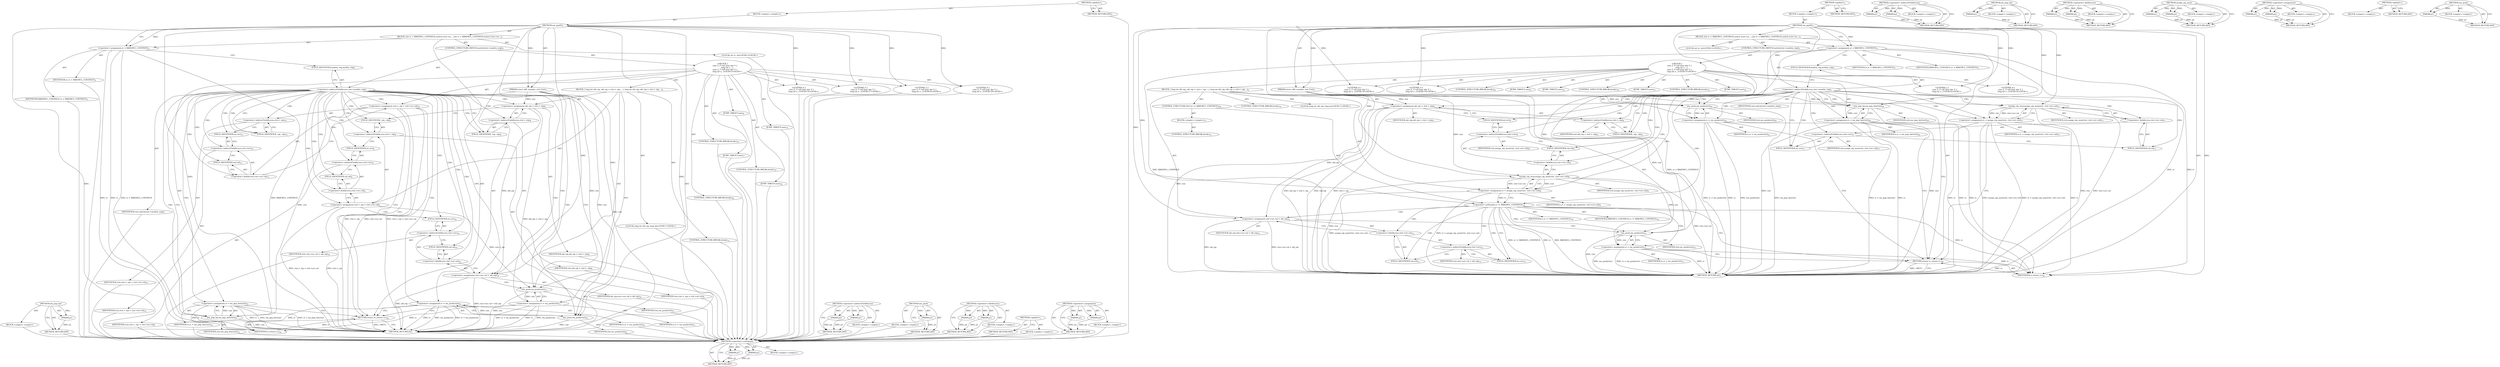 digraph "em_push" {
vulnerable_118 [label=<(METHOD,em_jmp_far)>];
vulnerable_119 [label=<(PARAM,p1)>];
vulnerable_120 [label=<(BLOCK,&lt;empty&gt;,&lt;empty&gt;)>];
vulnerable_121 [label=<(METHOD_RETURN,ANY)>];
vulnerable_6 [label=<(METHOD,&lt;global&gt;)<SUB>1</SUB>>];
vulnerable_7 [label=<(BLOCK,&lt;empty&gt;,&lt;empty&gt;)<SUB>1</SUB>>];
vulnerable_8 [label=<(METHOD,em_grp45)<SUB>1</SUB>>];
vulnerable_9 [label=<(PARAM,struct x86_emulate_ctxt *ctxt)<SUB>1</SUB>>];
vulnerable_10 [label=<(BLOCK,{
	int rc = X86EMUL_CONTINUE;

	switch (ctxt-&gt;m...,{
	int rc = X86EMUL_CONTINUE;

	switch (ctxt-&gt;m...)<SUB>2</SUB>>];
vulnerable_11 [label="<(LOCAL,int rc: int)<SUB>3</SUB>>"];
vulnerable_12 [label=<(&lt;operator&gt;.assignment,rc = X86EMUL_CONTINUE)<SUB>3</SUB>>];
vulnerable_13 [label=<(IDENTIFIER,rc,rc = X86EMUL_CONTINUE)<SUB>3</SUB>>];
vulnerable_14 [label=<(IDENTIFIER,X86EMUL_CONTINUE,rc = X86EMUL_CONTINUE)<SUB>3</SUB>>];
vulnerable_15 [label=<(CONTROL_STRUCTURE,SWITCH,switch(ctxt-&gt;modrm_reg))<SUB>5</SUB>>];
vulnerable_16 [label=<(&lt;operator&gt;.indirectFieldAccess,ctxt-&gt;modrm_reg)<SUB>5</SUB>>];
vulnerable_17 [label=<(IDENTIFIER,ctxt,switch(ctxt-&gt;modrm_reg))<SUB>5</SUB>>];
vulnerable_18 [label=<(FIELD_IDENTIFIER,modrm_reg,modrm_reg)<SUB>5</SUB>>];
vulnerable_19 [label="<(BLOCK,{
 	case 2: /* call near abs */ {
 		long int o...,{
 	case 2: /* call near abs */ {
 		long int o...)<SUB>5</SUB>>"];
vulnerable_20 [label=<(JUMP_TARGET,case)<SUB>6</SUB>>];
vulnerable_21 [label="<(LITERAL,2,{
 	case 2: /* call near abs */ {
 		long int o...)<SUB>6</SUB>>"];
vulnerable_22 [label=<(BLOCK,{
 		long int old_eip;
 		old_eip = ctxt-&gt;_eip;...,{
 		long int old_eip;
 		old_eip = ctxt-&gt;_eip;...)<SUB>6</SUB>>];
vulnerable_23 [label="<(LOCAL,long int old_eip: long int)<SUB>7</SUB>>"];
vulnerable_24 [label=<(&lt;operator&gt;.assignment,old_eip = ctxt-&gt;_eip)<SUB>8</SUB>>];
vulnerable_25 [label=<(IDENTIFIER,old_eip,old_eip = ctxt-&gt;_eip)<SUB>8</SUB>>];
vulnerable_26 [label=<(&lt;operator&gt;.indirectFieldAccess,ctxt-&gt;_eip)<SUB>8</SUB>>];
vulnerable_27 [label=<(IDENTIFIER,ctxt,old_eip = ctxt-&gt;_eip)<SUB>8</SUB>>];
vulnerable_28 [label=<(FIELD_IDENTIFIER,_eip,_eip)<SUB>8</SUB>>];
vulnerable_29 [label=<(&lt;operator&gt;.assignment,ctxt-&gt;_eip = ctxt-&gt;src.val)<SUB>9</SUB>>];
vulnerable_30 [label=<(&lt;operator&gt;.indirectFieldAccess,ctxt-&gt;_eip)<SUB>9</SUB>>];
vulnerable_31 [label=<(IDENTIFIER,ctxt,ctxt-&gt;_eip = ctxt-&gt;src.val)<SUB>9</SUB>>];
vulnerable_32 [label=<(FIELD_IDENTIFIER,_eip,_eip)<SUB>9</SUB>>];
vulnerable_33 [label=<(&lt;operator&gt;.fieldAccess,ctxt-&gt;src.val)<SUB>9</SUB>>];
vulnerable_34 [label=<(&lt;operator&gt;.indirectFieldAccess,ctxt-&gt;src)<SUB>9</SUB>>];
vulnerable_35 [label=<(IDENTIFIER,ctxt,ctxt-&gt;_eip = ctxt-&gt;src.val)<SUB>9</SUB>>];
vulnerable_36 [label=<(FIELD_IDENTIFIER,src,src)<SUB>9</SUB>>];
vulnerable_37 [label=<(FIELD_IDENTIFIER,val,val)<SUB>9</SUB>>];
vulnerable_38 [label=<(&lt;operator&gt;.assignment,ctxt-&gt;src.val = old_eip)<SUB>10</SUB>>];
vulnerable_39 [label=<(&lt;operator&gt;.fieldAccess,ctxt-&gt;src.val)<SUB>10</SUB>>];
vulnerable_40 [label=<(&lt;operator&gt;.indirectFieldAccess,ctxt-&gt;src)<SUB>10</SUB>>];
vulnerable_41 [label=<(IDENTIFIER,ctxt,ctxt-&gt;src.val = old_eip)<SUB>10</SUB>>];
vulnerable_42 [label=<(FIELD_IDENTIFIER,src,src)<SUB>10</SUB>>];
vulnerable_43 [label=<(FIELD_IDENTIFIER,val,val)<SUB>10</SUB>>];
vulnerable_44 [label=<(IDENTIFIER,old_eip,ctxt-&gt;src.val = old_eip)<SUB>10</SUB>>];
vulnerable_45 [label=<(&lt;operator&gt;.assignment,rc = em_push(ctxt))<SUB>11</SUB>>];
vulnerable_46 [label=<(IDENTIFIER,rc,rc = em_push(ctxt))<SUB>11</SUB>>];
vulnerable_47 [label=<(em_push,em_push(ctxt))<SUB>11</SUB>>];
vulnerable_48 [label=<(IDENTIFIER,ctxt,em_push(ctxt))<SUB>11</SUB>>];
vulnerable_49 [label=<(CONTROL_STRUCTURE,BREAK,break;)<SUB>12</SUB>>];
vulnerable_50 [label=<(JUMP_TARGET,case)<SUB>14</SUB>>];
vulnerable_51 [label="<(LITERAL,4,{
 	case 2: /* call near abs */ {
 		long int o...)<SUB>14</SUB>>"];
vulnerable_52 [label=<(&lt;operator&gt;.assignment,ctxt-&gt;_eip = ctxt-&gt;src.val)<SUB>15</SUB>>];
vulnerable_53 [label=<(&lt;operator&gt;.indirectFieldAccess,ctxt-&gt;_eip)<SUB>15</SUB>>];
vulnerable_54 [label=<(IDENTIFIER,ctxt,ctxt-&gt;_eip = ctxt-&gt;src.val)<SUB>15</SUB>>];
vulnerable_55 [label=<(FIELD_IDENTIFIER,_eip,_eip)<SUB>15</SUB>>];
vulnerable_56 [label=<(&lt;operator&gt;.fieldAccess,ctxt-&gt;src.val)<SUB>15</SUB>>];
vulnerable_57 [label=<(&lt;operator&gt;.indirectFieldAccess,ctxt-&gt;src)<SUB>15</SUB>>];
vulnerable_58 [label=<(IDENTIFIER,ctxt,ctxt-&gt;_eip = ctxt-&gt;src.val)<SUB>15</SUB>>];
vulnerable_59 [label=<(FIELD_IDENTIFIER,src,src)<SUB>15</SUB>>];
vulnerable_60 [label=<(FIELD_IDENTIFIER,val,val)<SUB>15</SUB>>];
vulnerable_61 [label=<(CONTROL_STRUCTURE,BREAK,break;)<SUB>16</SUB>>];
vulnerable_62 [label=<(JUMP_TARGET,case)<SUB>17</SUB>>];
vulnerable_63 [label="<(LITERAL,5,{
 	case 2: /* call near abs */ {
 		long int o...)<SUB>17</SUB>>"];
vulnerable_64 [label=<(&lt;operator&gt;.assignment,rc = em_jmp_far(ctxt))<SUB>18</SUB>>];
vulnerable_65 [label=<(IDENTIFIER,rc,rc = em_jmp_far(ctxt))<SUB>18</SUB>>];
vulnerable_66 [label=<(em_jmp_far,em_jmp_far(ctxt))<SUB>18</SUB>>];
vulnerable_67 [label=<(IDENTIFIER,ctxt,em_jmp_far(ctxt))<SUB>18</SUB>>];
vulnerable_68 [label=<(CONTROL_STRUCTURE,BREAK,break;)<SUB>19</SUB>>];
vulnerable_69 [label=<(JUMP_TARGET,case)<SUB>20</SUB>>];
vulnerable_70 [label="<(LITERAL,6,{
 	case 2: /* call near abs */ {
 		long int o...)<SUB>20</SUB>>"];
vulnerable_71 [label=<(&lt;operator&gt;.assignment,rc = em_push(ctxt))<SUB>21</SUB>>];
vulnerable_72 [label=<(IDENTIFIER,rc,rc = em_push(ctxt))<SUB>21</SUB>>];
vulnerable_73 [label=<(em_push,em_push(ctxt))<SUB>21</SUB>>];
vulnerable_74 [label=<(IDENTIFIER,ctxt,em_push(ctxt))<SUB>21</SUB>>];
vulnerable_75 [label=<(CONTROL_STRUCTURE,BREAK,break;)<SUB>22</SUB>>];
vulnerable_76 [label=<(RETURN,return rc;,return rc;)<SUB>24</SUB>>];
vulnerable_77 [label=<(IDENTIFIER,rc,return rc;)<SUB>24</SUB>>];
vulnerable_78 [label=<(METHOD_RETURN,int)<SUB>1</SUB>>];
vulnerable_80 [label=<(METHOD_RETURN,ANY)<SUB>1</SUB>>];
vulnerable_104 [label=<(METHOD,&lt;operator&gt;.indirectFieldAccess)>];
vulnerable_105 [label=<(PARAM,p1)>];
vulnerable_106 [label=<(PARAM,p2)>];
vulnerable_107 [label=<(BLOCK,&lt;empty&gt;,&lt;empty&gt;)>];
vulnerable_108 [label=<(METHOD_RETURN,ANY)>];
vulnerable_114 [label=<(METHOD,em_push)>];
vulnerable_115 [label=<(PARAM,p1)>];
vulnerable_116 [label=<(BLOCK,&lt;empty&gt;,&lt;empty&gt;)>];
vulnerable_117 [label=<(METHOD_RETURN,ANY)>];
vulnerable_109 [label=<(METHOD,&lt;operator&gt;.fieldAccess)>];
vulnerable_110 [label=<(PARAM,p1)>];
vulnerable_111 [label=<(PARAM,p2)>];
vulnerable_112 [label=<(BLOCK,&lt;empty&gt;,&lt;empty&gt;)>];
vulnerable_113 [label=<(METHOD_RETURN,ANY)>];
vulnerable_99 [label=<(METHOD,&lt;operator&gt;.assignment)>];
vulnerable_100 [label=<(PARAM,p1)>];
vulnerable_101 [label=<(PARAM,p2)>];
vulnerable_102 [label=<(BLOCK,&lt;empty&gt;,&lt;empty&gt;)>];
vulnerable_103 [label=<(METHOD_RETURN,ANY)>];
vulnerable_93 [label=<(METHOD,&lt;global&gt;)<SUB>1</SUB>>];
vulnerable_94 [label=<(BLOCK,&lt;empty&gt;,&lt;empty&gt;)>];
vulnerable_95 [label=<(METHOD_RETURN,ANY)>];
fixed_125 [label=<(METHOD,&lt;operator&gt;.notEquals)>];
fixed_126 [label=<(PARAM,p1)>];
fixed_127 [label=<(PARAM,p2)>];
fixed_128 [label=<(BLOCK,&lt;empty&gt;,&lt;empty&gt;)>];
fixed_129 [label=<(METHOD_RETURN,ANY)>];
fixed_6 [label=<(METHOD,&lt;global&gt;)<SUB>1</SUB>>];
fixed_7 [label=<(BLOCK,&lt;empty&gt;,&lt;empty&gt;)<SUB>1</SUB>>];
fixed_8 [label=<(METHOD,em_grp45)<SUB>1</SUB>>];
fixed_9 [label=<(PARAM,struct x86_emulate_ctxt *ctxt)<SUB>1</SUB>>];
fixed_10 [label=<(BLOCK,{
	int rc = X86EMUL_CONTINUE;

	switch (ctxt-&gt;m...,{
	int rc = X86EMUL_CONTINUE;

	switch (ctxt-&gt;m...)<SUB>2</SUB>>];
fixed_11 [label="<(LOCAL,int rc: int)<SUB>3</SUB>>"];
fixed_12 [label=<(&lt;operator&gt;.assignment,rc = X86EMUL_CONTINUE)<SUB>3</SUB>>];
fixed_13 [label=<(IDENTIFIER,rc,rc = X86EMUL_CONTINUE)<SUB>3</SUB>>];
fixed_14 [label=<(IDENTIFIER,X86EMUL_CONTINUE,rc = X86EMUL_CONTINUE)<SUB>3</SUB>>];
fixed_15 [label=<(CONTROL_STRUCTURE,SWITCH,switch(ctxt-&gt;modrm_reg))<SUB>5</SUB>>];
fixed_16 [label=<(&lt;operator&gt;.indirectFieldAccess,ctxt-&gt;modrm_reg)<SUB>5</SUB>>];
fixed_17 [label=<(IDENTIFIER,ctxt,switch(ctxt-&gt;modrm_reg))<SUB>5</SUB>>];
fixed_18 [label=<(FIELD_IDENTIFIER,modrm_reg,modrm_reg)<SUB>5</SUB>>];
fixed_19 [label="<(BLOCK,{
 	case 2: /* call near abs */ {
 		long int o...,{
 	case 2: /* call near abs */ {
 		long int o...)<SUB>5</SUB>>"];
fixed_20 [label=<(JUMP_TARGET,case)<SUB>6</SUB>>];
fixed_21 [label="<(LITERAL,2,{
 	case 2: /* call near abs */ {
 		long int o...)<SUB>6</SUB>>"];
fixed_22 [label=<(BLOCK,{
 		long int old_eip;
 		old_eip = ctxt-&gt;_eip;...,{
 		long int old_eip;
 		old_eip = ctxt-&gt;_eip;...)<SUB>6</SUB>>];
fixed_23 [label="<(LOCAL,long int old_eip: long int)<SUB>7</SUB>>"];
fixed_24 [label=<(&lt;operator&gt;.assignment,old_eip = ctxt-&gt;_eip)<SUB>8</SUB>>];
fixed_25 [label=<(IDENTIFIER,old_eip,old_eip = ctxt-&gt;_eip)<SUB>8</SUB>>];
fixed_26 [label=<(&lt;operator&gt;.indirectFieldAccess,ctxt-&gt;_eip)<SUB>8</SUB>>];
fixed_27 [label=<(IDENTIFIER,ctxt,old_eip = ctxt-&gt;_eip)<SUB>8</SUB>>];
fixed_28 [label=<(FIELD_IDENTIFIER,_eip,_eip)<SUB>8</SUB>>];
fixed_29 [label=<(&lt;operator&gt;.assignment,rc = assign_eip_near(ctxt, ctxt-&gt;src.val))<SUB>9</SUB>>];
fixed_30 [label=<(IDENTIFIER,rc,rc = assign_eip_near(ctxt, ctxt-&gt;src.val))<SUB>9</SUB>>];
fixed_31 [label=<(assign_eip_near,assign_eip_near(ctxt, ctxt-&gt;src.val))<SUB>9</SUB>>];
fixed_32 [label=<(IDENTIFIER,ctxt,assign_eip_near(ctxt, ctxt-&gt;src.val))<SUB>9</SUB>>];
fixed_33 [label=<(&lt;operator&gt;.fieldAccess,ctxt-&gt;src.val)<SUB>9</SUB>>];
fixed_34 [label=<(&lt;operator&gt;.indirectFieldAccess,ctxt-&gt;src)<SUB>9</SUB>>];
fixed_35 [label=<(IDENTIFIER,ctxt,assign_eip_near(ctxt, ctxt-&gt;src.val))<SUB>9</SUB>>];
fixed_36 [label=<(FIELD_IDENTIFIER,src,src)<SUB>9</SUB>>];
fixed_37 [label=<(FIELD_IDENTIFIER,val,val)<SUB>9</SUB>>];
fixed_38 [label=<(CONTROL_STRUCTURE,IF,if (rc != X86EMUL_CONTINUE))<SUB>10</SUB>>];
fixed_39 [label=<(&lt;operator&gt;.notEquals,rc != X86EMUL_CONTINUE)<SUB>10</SUB>>];
fixed_40 [label=<(IDENTIFIER,rc,rc != X86EMUL_CONTINUE)<SUB>10</SUB>>];
fixed_41 [label=<(IDENTIFIER,X86EMUL_CONTINUE,rc != X86EMUL_CONTINUE)<SUB>10</SUB>>];
fixed_42 [label=<(BLOCK,&lt;empty&gt;,&lt;empty&gt;)<SUB>11</SUB>>];
fixed_43 [label=<(CONTROL_STRUCTURE,BREAK,break;)<SUB>11</SUB>>];
fixed_44 [label=<(&lt;operator&gt;.assignment,ctxt-&gt;src.val = old_eip)<SUB>12</SUB>>];
fixed_45 [label=<(&lt;operator&gt;.fieldAccess,ctxt-&gt;src.val)<SUB>12</SUB>>];
fixed_46 [label=<(&lt;operator&gt;.indirectFieldAccess,ctxt-&gt;src)<SUB>12</SUB>>];
fixed_47 [label=<(IDENTIFIER,ctxt,ctxt-&gt;src.val = old_eip)<SUB>12</SUB>>];
fixed_48 [label=<(FIELD_IDENTIFIER,src,src)<SUB>12</SUB>>];
fixed_49 [label=<(FIELD_IDENTIFIER,val,val)<SUB>12</SUB>>];
fixed_50 [label=<(IDENTIFIER,old_eip,ctxt-&gt;src.val = old_eip)<SUB>12</SUB>>];
fixed_51 [label=<(&lt;operator&gt;.assignment,rc = em_push(ctxt))<SUB>13</SUB>>];
fixed_52 [label=<(IDENTIFIER,rc,rc = em_push(ctxt))<SUB>13</SUB>>];
fixed_53 [label=<(em_push,em_push(ctxt))<SUB>13</SUB>>];
fixed_54 [label=<(IDENTIFIER,ctxt,em_push(ctxt))<SUB>13</SUB>>];
fixed_55 [label=<(CONTROL_STRUCTURE,BREAK,break;)<SUB>14</SUB>>];
fixed_56 [label=<(JUMP_TARGET,case)<SUB>16</SUB>>];
fixed_57 [label="<(LITERAL,4,{
 	case 2: /* call near abs */ {
 		long int o...)<SUB>16</SUB>>"];
fixed_58 [label=<(&lt;operator&gt;.assignment,rc = assign_eip_near(ctxt, ctxt-&gt;src.val))<SUB>17</SUB>>];
fixed_59 [label=<(IDENTIFIER,rc,rc = assign_eip_near(ctxt, ctxt-&gt;src.val))<SUB>17</SUB>>];
fixed_60 [label=<(assign_eip_near,assign_eip_near(ctxt, ctxt-&gt;src.val))<SUB>17</SUB>>];
fixed_61 [label=<(IDENTIFIER,ctxt,assign_eip_near(ctxt, ctxt-&gt;src.val))<SUB>17</SUB>>];
fixed_62 [label=<(&lt;operator&gt;.fieldAccess,ctxt-&gt;src.val)<SUB>17</SUB>>];
fixed_63 [label=<(&lt;operator&gt;.indirectFieldAccess,ctxt-&gt;src)<SUB>17</SUB>>];
fixed_64 [label=<(IDENTIFIER,ctxt,assign_eip_near(ctxt, ctxt-&gt;src.val))<SUB>17</SUB>>];
fixed_65 [label=<(FIELD_IDENTIFIER,src,src)<SUB>17</SUB>>];
fixed_66 [label=<(FIELD_IDENTIFIER,val,val)<SUB>17</SUB>>];
fixed_67 [label=<(CONTROL_STRUCTURE,BREAK,break;)<SUB>18</SUB>>];
fixed_68 [label=<(JUMP_TARGET,case)<SUB>19</SUB>>];
fixed_69 [label="<(LITERAL,5,{
 	case 2: /* call near abs */ {
 		long int o...)<SUB>19</SUB>>"];
fixed_70 [label=<(&lt;operator&gt;.assignment,rc = em_jmp_far(ctxt))<SUB>20</SUB>>];
fixed_71 [label=<(IDENTIFIER,rc,rc = em_jmp_far(ctxt))<SUB>20</SUB>>];
fixed_72 [label=<(em_jmp_far,em_jmp_far(ctxt))<SUB>20</SUB>>];
fixed_73 [label=<(IDENTIFIER,ctxt,em_jmp_far(ctxt))<SUB>20</SUB>>];
fixed_74 [label=<(CONTROL_STRUCTURE,BREAK,break;)<SUB>21</SUB>>];
fixed_75 [label=<(JUMP_TARGET,case)<SUB>22</SUB>>];
fixed_76 [label="<(LITERAL,6,{
 	case 2: /* call near abs */ {
 		long int o...)<SUB>22</SUB>>"];
fixed_77 [label=<(&lt;operator&gt;.assignment,rc = em_push(ctxt))<SUB>23</SUB>>];
fixed_78 [label=<(IDENTIFIER,rc,rc = em_push(ctxt))<SUB>23</SUB>>];
fixed_79 [label=<(em_push,em_push(ctxt))<SUB>23</SUB>>];
fixed_80 [label=<(IDENTIFIER,ctxt,em_push(ctxt))<SUB>23</SUB>>];
fixed_81 [label=<(CONTROL_STRUCTURE,BREAK,break;)<SUB>24</SUB>>];
fixed_82 [label=<(RETURN,return rc;,return rc;)<SUB>26</SUB>>];
fixed_83 [label=<(IDENTIFIER,rc,return rc;)<SUB>26</SUB>>];
fixed_84 [label=<(METHOD_RETURN,int)<SUB>1</SUB>>];
fixed_86 [label=<(METHOD_RETURN,ANY)<SUB>1</SUB>>];
fixed_110 [label=<(METHOD,&lt;operator&gt;.indirectFieldAccess)>];
fixed_111 [label=<(PARAM,p1)>];
fixed_112 [label=<(PARAM,p2)>];
fixed_113 [label=<(BLOCK,&lt;empty&gt;,&lt;empty&gt;)>];
fixed_114 [label=<(METHOD_RETURN,ANY)>];
fixed_134 [label=<(METHOD,em_jmp_far)>];
fixed_135 [label=<(PARAM,p1)>];
fixed_136 [label=<(BLOCK,&lt;empty&gt;,&lt;empty&gt;)>];
fixed_137 [label=<(METHOD_RETURN,ANY)>];
fixed_120 [label=<(METHOD,&lt;operator&gt;.fieldAccess)>];
fixed_121 [label=<(PARAM,p1)>];
fixed_122 [label=<(PARAM,p2)>];
fixed_123 [label=<(BLOCK,&lt;empty&gt;,&lt;empty&gt;)>];
fixed_124 [label=<(METHOD_RETURN,ANY)>];
fixed_115 [label=<(METHOD,assign_eip_near)>];
fixed_116 [label=<(PARAM,p1)>];
fixed_117 [label=<(PARAM,p2)>];
fixed_118 [label=<(BLOCK,&lt;empty&gt;,&lt;empty&gt;)>];
fixed_119 [label=<(METHOD_RETURN,ANY)>];
fixed_105 [label=<(METHOD,&lt;operator&gt;.assignment)>];
fixed_106 [label=<(PARAM,p1)>];
fixed_107 [label=<(PARAM,p2)>];
fixed_108 [label=<(BLOCK,&lt;empty&gt;,&lt;empty&gt;)>];
fixed_109 [label=<(METHOD_RETURN,ANY)>];
fixed_99 [label=<(METHOD,&lt;global&gt;)<SUB>1</SUB>>];
fixed_100 [label=<(BLOCK,&lt;empty&gt;,&lt;empty&gt;)>];
fixed_101 [label=<(METHOD_RETURN,ANY)>];
fixed_130 [label=<(METHOD,em_push)>];
fixed_131 [label=<(PARAM,p1)>];
fixed_132 [label=<(BLOCK,&lt;empty&gt;,&lt;empty&gt;)>];
fixed_133 [label=<(METHOD_RETURN,ANY)>];
vulnerable_118 -> vulnerable_119  [key=0, label="AST: "];
vulnerable_118 -> vulnerable_119  [key=1, label="DDG: "];
vulnerable_118 -> vulnerable_120  [key=0, label="AST: "];
vulnerable_118 -> vulnerable_121  [key=0, label="AST: "];
vulnerable_118 -> vulnerable_121  [key=1, label="CFG: "];
vulnerable_119 -> vulnerable_121  [key=0, label="DDG: p1"];
vulnerable_120 -> fixed_125  [key=0];
vulnerable_121 -> fixed_125  [key=0];
vulnerable_6 -> vulnerable_7  [key=0, label="AST: "];
vulnerable_6 -> vulnerable_80  [key=0, label="AST: "];
vulnerable_6 -> vulnerable_80  [key=1, label="CFG: "];
vulnerable_7 -> vulnerable_8  [key=0, label="AST: "];
vulnerable_8 -> vulnerable_9  [key=0, label="AST: "];
vulnerable_8 -> vulnerable_9  [key=1, label="DDG: "];
vulnerable_8 -> vulnerable_10  [key=0, label="AST: "];
vulnerable_8 -> vulnerable_78  [key=0, label="AST: "];
vulnerable_8 -> vulnerable_12  [key=0, label="CFG: "];
vulnerable_8 -> vulnerable_12  [key=1, label="DDG: "];
vulnerable_8 -> vulnerable_77  [key=0, label="DDG: "];
vulnerable_8 -> vulnerable_21  [key=0, label="DDG: "];
vulnerable_8 -> vulnerable_51  [key=0, label="DDG: "];
vulnerable_8 -> vulnerable_63  [key=0, label="DDG: "];
vulnerable_8 -> vulnerable_70  [key=0, label="DDG: "];
vulnerable_8 -> vulnerable_38  [key=0, label="DDG: "];
vulnerable_8 -> vulnerable_66  [key=0, label="DDG: "];
vulnerable_8 -> vulnerable_73  [key=0, label="DDG: "];
vulnerable_8 -> vulnerable_47  [key=0, label="DDG: "];
vulnerable_9 -> vulnerable_78  [key=0, label="DDG: ctxt"];
vulnerable_9 -> vulnerable_24  [key=0, label="DDG: ctxt"];
vulnerable_9 -> vulnerable_66  [key=0, label="DDG: ctxt"];
vulnerable_9 -> vulnerable_73  [key=0, label="DDG: ctxt"];
vulnerable_9 -> vulnerable_47  [key=0, label="DDG: ctxt"];
vulnerable_10 -> vulnerable_11  [key=0, label="AST: "];
vulnerable_10 -> vulnerable_12  [key=0, label="AST: "];
vulnerable_10 -> vulnerable_15  [key=0, label="AST: "];
vulnerable_10 -> vulnerable_76  [key=0, label="AST: "];
vulnerable_11 -> fixed_125  [key=0];
vulnerable_12 -> vulnerable_13  [key=0, label="AST: "];
vulnerable_12 -> vulnerable_14  [key=0, label="AST: "];
vulnerable_12 -> vulnerable_18  [key=0, label="CFG: "];
vulnerable_12 -> vulnerable_78  [key=0, label="DDG: rc"];
vulnerable_12 -> vulnerable_78  [key=1, label="DDG: rc = X86EMUL_CONTINUE"];
vulnerable_12 -> vulnerable_78  [key=2, label="DDG: X86EMUL_CONTINUE"];
vulnerable_12 -> vulnerable_77  [key=0, label="DDG: rc"];
vulnerable_13 -> fixed_125  [key=0];
vulnerable_14 -> fixed_125  [key=0];
vulnerable_15 -> vulnerable_16  [key=0, label="AST: "];
vulnerable_15 -> vulnerable_19  [key=0, label="AST: "];
vulnerable_16 -> vulnerable_17  [key=0, label="AST: "];
vulnerable_16 -> vulnerable_18  [key=0, label="AST: "];
vulnerable_16 -> vulnerable_28  [key=0, label="CFG: "];
vulnerable_16 -> vulnerable_28  [key=1, label="CDG: "];
vulnerable_16 -> vulnerable_55  [key=0, label="CFG: "];
vulnerable_16 -> vulnerable_55  [key=1, label="CDG: "];
vulnerable_16 -> vulnerable_66  [key=0, label="CFG: "];
vulnerable_16 -> vulnerable_66  [key=1, label="CDG: "];
vulnerable_16 -> vulnerable_73  [key=0, label="CFG: "];
vulnerable_16 -> vulnerable_73  [key=1, label="CDG: "];
vulnerable_16 -> vulnerable_76  [key=0, label="CFG: "];
vulnerable_16 -> vulnerable_47  [key=0, label="CDG: "];
vulnerable_16 -> vulnerable_30  [key=0, label="CDG: "];
vulnerable_16 -> vulnerable_34  [key=0, label="CDG: "];
vulnerable_16 -> vulnerable_32  [key=0, label="CDG: "];
vulnerable_16 -> vulnerable_60  [key=0, label="CDG: "];
vulnerable_16 -> vulnerable_26  [key=0, label="CDG: "];
vulnerable_16 -> vulnerable_64  [key=0, label="CDG: "];
vulnerable_16 -> vulnerable_42  [key=0, label="CDG: "];
vulnerable_16 -> vulnerable_57  [key=0, label="CDG: "];
vulnerable_16 -> vulnerable_52  [key=0, label="CDG: "];
vulnerable_16 -> vulnerable_37  [key=0, label="CDG: "];
vulnerable_16 -> vulnerable_38  [key=0, label="CDG: "];
vulnerable_16 -> vulnerable_56  [key=0, label="CDG: "];
vulnerable_16 -> vulnerable_45  [key=0, label="CDG: "];
vulnerable_16 -> vulnerable_40  [key=0, label="CDG: "];
vulnerable_16 -> vulnerable_29  [key=0, label="CDG: "];
vulnerable_16 -> vulnerable_59  [key=0, label="CDG: "];
vulnerable_16 -> vulnerable_43  [key=0, label="CDG: "];
vulnerable_16 -> vulnerable_24  [key=0, label="CDG: "];
vulnerable_16 -> vulnerable_33  [key=0, label="CDG: "];
vulnerable_16 -> vulnerable_71  [key=0, label="CDG: "];
vulnerable_16 -> vulnerable_36  [key=0, label="CDG: "];
vulnerable_16 -> vulnerable_53  [key=0, label="CDG: "];
vulnerable_16 -> vulnerable_39  [key=0, label="CDG: "];
vulnerable_17 -> fixed_125  [key=0];
vulnerable_18 -> vulnerable_16  [key=0, label="CFG: "];
vulnerable_19 -> vulnerable_20  [key=0, label="AST: "];
vulnerable_19 -> vulnerable_21  [key=0, label="AST: "];
vulnerable_19 -> vulnerable_22  [key=0, label="AST: "];
vulnerable_19 -> vulnerable_50  [key=0, label="AST: "];
vulnerable_19 -> vulnerable_51  [key=0, label="AST: "];
vulnerable_19 -> vulnerable_52  [key=0, label="AST: "];
vulnerable_19 -> vulnerable_61  [key=0, label="AST: "];
vulnerable_19 -> vulnerable_62  [key=0, label="AST: "];
vulnerable_19 -> vulnerable_63  [key=0, label="AST: "];
vulnerable_19 -> vulnerable_64  [key=0, label="AST: "];
vulnerable_19 -> vulnerable_68  [key=0, label="AST: "];
vulnerable_19 -> vulnerable_69  [key=0, label="AST: "];
vulnerable_19 -> vulnerable_70  [key=0, label="AST: "];
vulnerable_19 -> vulnerable_71  [key=0, label="AST: "];
vulnerable_19 -> vulnerable_75  [key=0, label="AST: "];
vulnerable_20 -> fixed_125  [key=0];
vulnerable_21 -> fixed_125  [key=0];
vulnerable_22 -> vulnerable_23  [key=0, label="AST: "];
vulnerable_22 -> vulnerable_24  [key=0, label="AST: "];
vulnerable_22 -> vulnerable_29  [key=0, label="AST: "];
vulnerable_22 -> vulnerable_38  [key=0, label="AST: "];
vulnerable_22 -> vulnerable_45  [key=0, label="AST: "];
vulnerable_22 -> vulnerable_49  [key=0, label="AST: "];
vulnerable_23 -> fixed_125  [key=0];
vulnerable_24 -> vulnerable_25  [key=0, label="AST: "];
vulnerable_24 -> vulnerable_26  [key=0, label="AST: "];
vulnerable_24 -> vulnerable_32  [key=0, label="CFG: "];
vulnerable_24 -> vulnerable_78  [key=0, label="DDG: old_eip = ctxt-&gt;_eip"];
vulnerable_24 -> vulnerable_38  [key=0, label="DDG: old_eip"];
vulnerable_25 -> fixed_125  [key=0];
vulnerable_26 -> vulnerable_27  [key=0, label="AST: "];
vulnerable_26 -> vulnerable_28  [key=0, label="AST: "];
vulnerable_26 -> vulnerable_24  [key=0, label="CFG: "];
vulnerable_27 -> fixed_125  [key=0];
vulnerable_28 -> vulnerable_26  [key=0, label="CFG: "];
vulnerable_29 -> vulnerable_30  [key=0, label="AST: "];
vulnerable_29 -> vulnerable_33  [key=0, label="AST: "];
vulnerable_29 -> vulnerable_42  [key=0, label="CFG: "];
vulnerable_29 -> vulnerable_78  [key=0, label="DDG: ctxt-&gt;_eip"];
vulnerable_29 -> vulnerable_78  [key=1, label="DDG: ctxt-&gt;_eip = ctxt-&gt;src.val"];
vulnerable_29 -> vulnerable_47  [key=0, label="DDG: ctxt-&gt;_eip"];
vulnerable_30 -> vulnerable_31  [key=0, label="AST: "];
vulnerable_30 -> vulnerable_32  [key=0, label="AST: "];
vulnerable_30 -> vulnerable_36  [key=0, label="CFG: "];
vulnerable_31 -> fixed_125  [key=0];
vulnerable_32 -> vulnerable_30  [key=0, label="CFG: "];
vulnerable_33 -> vulnerable_34  [key=0, label="AST: "];
vulnerable_33 -> vulnerable_37  [key=0, label="AST: "];
vulnerable_33 -> vulnerable_29  [key=0, label="CFG: "];
vulnerable_34 -> vulnerable_35  [key=0, label="AST: "];
vulnerable_34 -> vulnerable_36  [key=0, label="AST: "];
vulnerable_34 -> vulnerable_37  [key=0, label="CFG: "];
vulnerable_35 -> fixed_125  [key=0];
vulnerable_36 -> vulnerable_34  [key=0, label="CFG: "];
vulnerable_37 -> vulnerable_33  [key=0, label="CFG: "];
vulnerable_38 -> vulnerable_39  [key=0, label="AST: "];
vulnerable_38 -> vulnerable_44  [key=0, label="AST: "];
vulnerable_38 -> vulnerable_47  [key=0, label="CFG: "];
vulnerable_38 -> vulnerable_78  [key=0, label="DDG: old_eip"];
vulnerable_38 -> vulnerable_78  [key=1, label="DDG: ctxt-&gt;src.val = old_eip"];
vulnerable_39 -> vulnerable_40  [key=0, label="AST: "];
vulnerable_39 -> vulnerable_43  [key=0, label="AST: "];
vulnerable_39 -> vulnerable_38  [key=0, label="CFG: "];
vulnerable_40 -> vulnerable_41  [key=0, label="AST: "];
vulnerable_40 -> vulnerable_42  [key=0, label="AST: "];
vulnerable_40 -> vulnerable_43  [key=0, label="CFG: "];
vulnerable_41 -> fixed_125  [key=0];
vulnerable_42 -> vulnerable_40  [key=0, label="CFG: "];
vulnerable_43 -> vulnerable_39  [key=0, label="CFG: "];
vulnerable_44 -> fixed_125  [key=0];
vulnerable_45 -> vulnerable_46  [key=0, label="AST: "];
vulnerable_45 -> vulnerable_47  [key=0, label="AST: "];
vulnerable_45 -> vulnerable_76  [key=0, label="CFG: "];
vulnerable_45 -> vulnerable_78  [key=0, label="DDG: rc"];
vulnerable_45 -> vulnerable_78  [key=1, label="DDG: em_push(ctxt)"];
vulnerable_45 -> vulnerable_78  [key=2, label="DDG: rc = em_push(ctxt)"];
vulnerable_45 -> vulnerable_77  [key=0, label="DDG: rc"];
vulnerable_46 -> fixed_125  [key=0];
vulnerable_47 -> vulnerable_48  [key=0, label="AST: "];
vulnerable_47 -> vulnerable_45  [key=0, label="CFG: "];
vulnerable_47 -> vulnerable_45  [key=1, label="DDG: ctxt"];
vulnerable_47 -> vulnerable_78  [key=0, label="DDG: ctxt"];
vulnerable_48 -> fixed_125  [key=0];
vulnerable_49 -> fixed_125  [key=0];
vulnerable_50 -> fixed_125  [key=0];
vulnerable_51 -> fixed_125  [key=0];
vulnerable_52 -> vulnerable_53  [key=0, label="AST: "];
vulnerable_52 -> vulnerable_56  [key=0, label="AST: "];
vulnerable_52 -> vulnerable_76  [key=0, label="CFG: "];
vulnerable_52 -> vulnerable_78  [key=0, label="DDG: ctxt-&gt;_eip"];
vulnerable_52 -> vulnerable_78  [key=1, label="DDG: ctxt-&gt;src.val"];
vulnerable_52 -> vulnerable_78  [key=2, label="DDG: ctxt-&gt;_eip = ctxt-&gt;src.val"];
vulnerable_53 -> vulnerable_54  [key=0, label="AST: "];
vulnerable_53 -> vulnerable_55  [key=0, label="AST: "];
vulnerable_53 -> vulnerable_59  [key=0, label="CFG: "];
vulnerable_54 -> fixed_125  [key=0];
vulnerable_55 -> vulnerable_53  [key=0, label="CFG: "];
vulnerable_56 -> vulnerable_57  [key=0, label="AST: "];
vulnerable_56 -> vulnerable_60  [key=0, label="AST: "];
vulnerable_56 -> vulnerable_52  [key=0, label="CFG: "];
vulnerable_57 -> vulnerable_58  [key=0, label="AST: "];
vulnerable_57 -> vulnerable_59  [key=0, label="AST: "];
vulnerable_57 -> vulnerable_60  [key=0, label="CFG: "];
vulnerable_58 -> fixed_125  [key=0];
vulnerable_59 -> vulnerable_57  [key=0, label="CFG: "];
vulnerable_60 -> vulnerable_56  [key=0, label="CFG: "];
vulnerable_61 -> fixed_125  [key=0];
vulnerable_62 -> fixed_125  [key=0];
vulnerable_63 -> fixed_125  [key=0];
vulnerable_64 -> vulnerable_65  [key=0, label="AST: "];
vulnerable_64 -> vulnerable_66  [key=0, label="AST: "];
vulnerable_64 -> vulnerable_76  [key=0, label="CFG: "];
vulnerable_64 -> vulnerable_78  [key=0, label="DDG: rc"];
vulnerable_64 -> vulnerable_78  [key=1, label="DDG: em_jmp_far(ctxt)"];
vulnerable_64 -> vulnerable_78  [key=2, label="DDG: rc = em_jmp_far(ctxt)"];
vulnerable_64 -> vulnerable_77  [key=0, label="DDG: rc"];
vulnerable_65 -> fixed_125  [key=0];
vulnerable_66 -> vulnerable_67  [key=0, label="AST: "];
vulnerable_66 -> vulnerable_64  [key=0, label="CFG: "];
vulnerable_66 -> vulnerable_64  [key=1, label="DDG: ctxt"];
vulnerable_66 -> vulnerable_78  [key=0, label="DDG: ctxt"];
vulnerable_67 -> fixed_125  [key=0];
vulnerable_68 -> fixed_125  [key=0];
vulnerable_69 -> fixed_125  [key=0];
vulnerable_70 -> fixed_125  [key=0];
vulnerable_71 -> vulnerable_72  [key=0, label="AST: "];
vulnerable_71 -> vulnerable_73  [key=0, label="AST: "];
vulnerable_71 -> vulnerable_76  [key=0, label="CFG: "];
vulnerable_71 -> vulnerable_78  [key=0, label="DDG: rc"];
vulnerable_71 -> vulnerable_78  [key=1, label="DDG: em_push(ctxt)"];
vulnerable_71 -> vulnerable_78  [key=2, label="DDG: rc = em_push(ctxt)"];
vulnerable_71 -> vulnerable_77  [key=0, label="DDG: rc"];
vulnerable_72 -> fixed_125  [key=0];
vulnerable_73 -> vulnerable_74  [key=0, label="AST: "];
vulnerable_73 -> vulnerable_71  [key=0, label="CFG: "];
vulnerable_73 -> vulnerable_71  [key=1, label="DDG: ctxt"];
vulnerable_73 -> vulnerable_78  [key=0, label="DDG: ctxt"];
vulnerable_74 -> fixed_125  [key=0];
vulnerable_75 -> fixed_125  [key=0];
vulnerable_76 -> vulnerable_77  [key=0, label="AST: "];
vulnerable_76 -> vulnerable_78  [key=0, label="CFG: "];
vulnerable_76 -> vulnerable_78  [key=1, label="DDG: &lt;RET&gt;"];
vulnerable_77 -> vulnerable_76  [key=0, label="DDG: rc"];
vulnerable_78 -> fixed_125  [key=0];
vulnerable_80 -> fixed_125  [key=0];
vulnerable_104 -> vulnerable_105  [key=0, label="AST: "];
vulnerable_104 -> vulnerable_105  [key=1, label="DDG: "];
vulnerable_104 -> vulnerable_107  [key=0, label="AST: "];
vulnerable_104 -> vulnerable_106  [key=0, label="AST: "];
vulnerable_104 -> vulnerable_106  [key=1, label="DDG: "];
vulnerable_104 -> vulnerable_108  [key=0, label="AST: "];
vulnerable_104 -> vulnerable_108  [key=1, label="CFG: "];
vulnerable_105 -> vulnerable_108  [key=0, label="DDG: p1"];
vulnerable_106 -> vulnerable_108  [key=0, label="DDG: p2"];
vulnerable_107 -> fixed_125  [key=0];
vulnerable_108 -> fixed_125  [key=0];
vulnerable_114 -> vulnerable_115  [key=0, label="AST: "];
vulnerable_114 -> vulnerable_115  [key=1, label="DDG: "];
vulnerable_114 -> vulnerable_116  [key=0, label="AST: "];
vulnerable_114 -> vulnerable_117  [key=0, label="AST: "];
vulnerable_114 -> vulnerable_117  [key=1, label="CFG: "];
vulnerable_115 -> vulnerable_117  [key=0, label="DDG: p1"];
vulnerable_116 -> fixed_125  [key=0];
vulnerable_117 -> fixed_125  [key=0];
vulnerable_109 -> vulnerable_110  [key=0, label="AST: "];
vulnerable_109 -> vulnerable_110  [key=1, label="DDG: "];
vulnerable_109 -> vulnerable_112  [key=0, label="AST: "];
vulnerable_109 -> vulnerable_111  [key=0, label="AST: "];
vulnerable_109 -> vulnerable_111  [key=1, label="DDG: "];
vulnerable_109 -> vulnerable_113  [key=0, label="AST: "];
vulnerable_109 -> vulnerable_113  [key=1, label="CFG: "];
vulnerable_110 -> vulnerable_113  [key=0, label="DDG: p1"];
vulnerable_111 -> vulnerable_113  [key=0, label="DDG: p2"];
vulnerable_112 -> fixed_125  [key=0];
vulnerable_113 -> fixed_125  [key=0];
vulnerable_99 -> vulnerable_100  [key=0, label="AST: "];
vulnerable_99 -> vulnerable_100  [key=1, label="DDG: "];
vulnerable_99 -> vulnerable_102  [key=0, label="AST: "];
vulnerable_99 -> vulnerable_101  [key=0, label="AST: "];
vulnerable_99 -> vulnerable_101  [key=1, label="DDG: "];
vulnerable_99 -> vulnerable_103  [key=0, label="AST: "];
vulnerable_99 -> vulnerable_103  [key=1, label="CFG: "];
vulnerable_100 -> vulnerable_103  [key=0, label="DDG: p1"];
vulnerable_101 -> vulnerable_103  [key=0, label="DDG: p2"];
vulnerable_102 -> fixed_125  [key=0];
vulnerable_103 -> fixed_125  [key=0];
vulnerable_93 -> vulnerable_94  [key=0, label="AST: "];
vulnerable_93 -> vulnerable_95  [key=0, label="AST: "];
vulnerable_93 -> vulnerable_95  [key=1, label="CFG: "];
vulnerable_94 -> fixed_125  [key=0];
vulnerable_95 -> fixed_125  [key=0];
fixed_125 -> fixed_126  [key=0, label="AST: "];
fixed_125 -> fixed_126  [key=1, label="DDG: "];
fixed_125 -> fixed_128  [key=0, label="AST: "];
fixed_125 -> fixed_127  [key=0, label="AST: "];
fixed_125 -> fixed_127  [key=1, label="DDG: "];
fixed_125 -> fixed_129  [key=0, label="AST: "];
fixed_125 -> fixed_129  [key=1, label="CFG: "];
fixed_126 -> fixed_129  [key=0, label="DDG: p1"];
fixed_127 -> fixed_129  [key=0, label="DDG: p2"];
fixed_6 -> fixed_7  [key=0, label="AST: "];
fixed_6 -> fixed_86  [key=0, label="AST: "];
fixed_6 -> fixed_86  [key=1, label="CFG: "];
fixed_7 -> fixed_8  [key=0, label="AST: "];
fixed_8 -> fixed_9  [key=0, label="AST: "];
fixed_8 -> fixed_9  [key=1, label="DDG: "];
fixed_8 -> fixed_10  [key=0, label="AST: "];
fixed_8 -> fixed_84  [key=0, label="AST: "];
fixed_8 -> fixed_12  [key=0, label="CFG: "];
fixed_8 -> fixed_12  [key=1, label="DDG: "];
fixed_8 -> fixed_83  [key=0, label="DDG: "];
fixed_8 -> fixed_21  [key=0, label="DDG: "];
fixed_8 -> fixed_57  [key=0, label="DDG: "];
fixed_8 -> fixed_69  [key=0, label="DDG: "];
fixed_8 -> fixed_76  [key=0, label="DDG: "];
fixed_8 -> fixed_44  [key=0, label="DDG: "];
fixed_8 -> fixed_60  [key=0, label="DDG: "];
fixed_8 -> fixed_72  [key=0, label="DDG: "];
fixed_8 -> fixed_79  [key=0, label="DDG: "];
fixed_8 -> fixed_31  [key=0, label="DDG: "];
fixed_8 -> fixed_39  [key=0, label="DDG: "];
fixed_8 -> fixed_53  [key=0, label="DDG: "];
fixed_9 -> fixed_84  [key=0, label="DDG: ctxt"];
fixed_9 -> fixed_24  [key=0, label="DDG: ctxt"];
fixed_9 -> fixed_60  [key=0, label="DDG: ctxt"];
fixed_9 -> fixed_72  [key=0, label="DDG: ctxt"];
fixed_9 -> fixed_79  [key=0, label="DDG: ctxt"];
fixed_9 -> fixed_31  [key=0, label="DDG: ctxt"];
fixed_9 -> fixed_53  [key=0, label="DDG: ctxt"];
fixed_10 -> fixed_11  [key=0, label="AST: "];
fixed_10 -> fixed_12  [key=0, label="AST: "];
fixed_10 -> fixed_15  [key=0, label="AST: "];
fixed_10 -> fixed_82  [key=0, label="AST: "];
fixed_12 -> fixed_13  [key=0, label="AST: "];
fixed_12 -> fixed_14  [key=0, label="AST: "];
fixed_12 -> fixed_18  [key=0, label="CFG: "];
fixed_12 -> fixed_84  [key=0, label="DDG: rc"];
fixed_12 -> fixed_84  [key=1, label="DDG: X86EMUL_CONTINUE"];
fixed_12 -> fixed_84  [key=2, label="DDG: rc = X86EMUL_CONTINUE"];
fixed_12 -> fixed_83  [key=0, label="DDG: rc"];
fixed_15 -> fixed_16  [key=0, label="AST: "];
fixed_15 -> fixed_19  [key=0, label="AST: "];
fixed_16 -> fixed_17  [key=0, label="AST: "];
fixed_16 -> fixed_18  [key=0, label="AST: "];
fixed_16 -> fixed_28  [key=0, label="CFG: "];
fixed_16 -> fixed_28  [key=1, label="CDG: "];
fixed_16 -> fixed_65  [key=0, label="CFG: "];
fixed_16 -> fixed_65  [key=1, label="CDG: "];
fixed_16 -> fixed_72  [key=0, label="CFG: "];
fixed_16 -> fixed_72  [key=1, label="CDG: "];
fixed_16 -> fixed_79  [key=0, label="CFG: "];
fixed_16 -> fixed_79  [key=1, label="CDG: "];
fixed_16 -> fixed_82  [key=0, label="CFG: "];
fixed_16 -> fixed_34  [key=0, label="CDG: "];
fixed_16 -> fixed_60  [key=0, label="CDG: "];
fixed_16 -> fixed_26  [key=0, label="CDG: "];
fixed_16 -> fixed_77  [key=0, label="CDG: "];
fixed_16 -> fixed_66  [key=0, label="CDG: "];
fixed_16 -> fixed_37  [key=0, label="CDG: "];
fixed_16 -> fixed_29  [key=0, label="CDG: "];
fixed_16 -> fixed_24  [key=0, label="CDG: "];
fixed_16 -> fixed_58  [key=0, label="CDG: "];
fixed_16 -> fixed_33  [key=0, label="CDG: "];
fixed_16 -> fixed_36  [key=0, label="CDG: "];
fixed_16 -> fixed_70  [key=0, label="CDG: "];
fixed_16 -> fixed_63  [key=0, label="CDG: "];
fixed_16 -> fixed_62  [key=0, label="CDG: "];
fixed_16 -> fixed_39  [key=0, label="CDG: "];
fixed_16 -> fixed_31  [key=0, label="CDG: "];
fixed_18 -> fixed_16  [key=0, label="CFG: "];
fixed_19 -> fixed_20  [key=0, label="AST: "];
fixed_19 -> fixed_21  [key=0, label="AST: "];
fixed_19 -> fixed_22  [key=0, label="AST: "];
fixed_19 -> fixed_56  [key=0, label="AST: "];
fixed_19 -> fixed_57  [key=0, label="AST: "];
fixed_19 -> fixed_58  [key=0, label="AST: "];
fixed_19 -> fixed_67  [key=0, label="AST: "];
fixed_19 -> fixed_68  [key=0, label="AST: "];
fixed_19 -> fixed_69  [key=0, label="AST: "];
fixed_19 -> fixed_70  [key=0, label="AST: "];
fixed_19 -> fixed_74  [key=0, label="AST: "];
fixed_19 -> fixed_75  [key=0, label="AST: "];
fixed_19 -> fixed_76  [key=0, label="AST: "];
fixed_19 -> fixed_77  [key=0, label="AST: "];
fixed_19 -> fixed_81  [key=0, label="AST: "];
fixed_22 -> fixed_23  [key=0, label="AST: "];
fixed_22 -> fixed_24  [key=0, label="AST: "];
fixed_22 -> fixed_29  [key=0, label="AST: "];
fixed_22 -> fixed_38  [key=0, label="AST: "];
fixed_22 -> fixed_44  [key=0, label="AST: "];
fixed_22 -> fixed_51  [key=0, label="AST: "];
fixed_22 -> fixed_55  [key=0, label="AST: "];
fixed_24 -> fixed_25  [key=0, label="AST: "];
fixed_24 -> fixed_26  [key=0, label="AST: "];
fixed_24 -> fixed_36  [key=0, label="CFG: "];
fixed_24 -> fixed_84  [key=0, label="DDG: old_eip"];
fixed_24 -> fixed_84  [key=1, label="DDG: ctxt-&gt;_eip"];
fixed_24 -> fixed_84  [key=2, label="DDG: old_eip = ctxt-&gt;_eip"];
fixed_24 -> fixed_44  [key=0, label="DDG: old_eip"];
fixed_26 -> fixed_27  [key=0, label="AST: "];
fixed_26 -> fixed_28  [key=0, label="AST: "];
fixed_26 -> fixed_24  [key=0, label="CFG: "];
fixed_28 -> fixed_26  [key=0, label="CFG: "];
fixed_29 -> fixed_30  [key=0, label="AST: "];
fixed_29 -> fixed_31  [key=0, label="AST: "];
fixed_29 -> fixed_39  [key=0, label="CFG: "];
fixed_29 -> fixed_39  [key=1, label="DDG: rc"];
fixed_29 -> fixed_84  [key=0, label="DDG: assign_eip_near(ctxt, ctxt-&gt;src.val)"];
fixed_29 -> fixed_84  [key=1, label="DDG: rc = assign_eip_near(ctxt, ctxt-&gt;src.val)"];
fixed_31 -> fixed_32  [key=0, label="AST: "];
fixed_31 -> fixed_33  [key=0, label="AST: "];
fixed_31 -> fixed_29  [key=0, label="CFG: "];
fixed_31 -> fixed_29  [key=1, label="DDG: ctxt"];
fixed_31 -> fixed_29  [key=2, label="DDG: ctxt-&gt;src.val"];
fixed_31 -> fixed_84  [key=0, label="DDG: ctxt"];
fixed_31 -> fixed_84  [key=1, label="DDG: ctxt-&gt;src.val"];
fixed_31 -> fixed_53  [key=0, label="DDG: ctxt"];
fixed_33 -> fixed_34  [key=0, label="AST: "];
fixed_33 -> fixed_37  [key=0, label="AST: "];
fixed_33 -> fixed_31  [key=0, label="CFG: "];
fixed_34 -> fixed_35  [key=0, label="AST: "];
fixed_34 -> fixed_36  [key=0, label="AST: "];
fixed_34 -> fixed_37  [key=0, label="CFG: "];
fixed_36 -> fixed_34  [key=0, label="CFG: "];
fixed_37 -> fixed_33  [key=0, label="CFG: "];
fixed_38 -> fixed_39  [key=0, label="AST: "];
fixed_38 -> fixed_42  [key=0, label="AST: "];
fixed_39 -> fixed_40  [key=0, label="AST: "];
fixed_39 -> fixed_41  [key=0, label="AST: "];
fixed_39 -> fixed_82  [key=0, label="CFG: "];
fixed_39 -> fixed_48  [key=0, label="CFG: "];
fixed_39 -> fixed_48  [key=1, label="CDG: "];
fixed_39 -> fixed_84  [key=0, label="DDG: rc"];
fixed_39 -> fixed_84  [key=1, label="DDG: X86EMUL_CONTINUE"];
fixed_39 -> fixed_84  [key=2, label="DDG: rc != X86EMUL_CONTINUE"];
fixed_39 -> fixed_83  [key=0, label="DDG: rc"];
fixed_39 -> fixed_49  [key=0, label="CDG: "];
fixed_39 -> fixed_51  [key=0, label="CDG: "];
fixed_39 -> fixed_46  [key=0, label="CDG: "];
fixed_39 -> fixed_45  [key=0, label="CDG: "];
fixed_39 -> fixed_44  [key=0, label="CDG: "];
fixed_39 -> fixed_53  [key=0, label="CDG: "];
fixed_42 -> fixed_43  [key=0, label="AST: "];
fixed_44 -> fixed_45  [key=0, label="AST: "];
fixed_44 -> fixed_50  [key=0, label="AST: "];
fixed_44 -> fixed_53  [key=0, label="CFG: "];
fixed_44 -> fixed_84  [key=0, label="DDG: old_eip"];
fixed_44 -> fixed_84  [key=1, label="DDG: ctxt-&gt;src.val = old_eip"];
fixed_45 -> fixed_46  [key=0, label="AST: "];
fixed_45 -> fixed_49  [key=0, label="AST: "];
fixed_45 -> fixed_44  [key=0, label="CFG: "];
fixed_46 -> fixed_47  [key=0, label="AST: "];
fixed_46 -> fixed_48  [key=0, label="AST: "];
fixed_46 -> fixed_49  [key=0, label="CFG: "];
fixed_48 -> fixed_46  [key=0, label="CFG: "];
fixed_49 -> fixed_45  [key=0, label="CFG: "];
fixed_51 -> fixed_52  [key=0, label="AST: "];
fixed_51 -> fixed_53  [key=0, label="AST: "];
fixed_51 -> fixed_82  [key=0, label="CFG: "];
fixed_51 -> fixed_84  [key=0, label="DDG: rc"];
fixed_51 -> fixed_84  [key=1, label="DDG: em_push(ctxt)"];
fixed_51 -> fixed_84  [key=2, label="DDG: rc = em_push(ctxt)"];
fixed_51 -> fixed_83  [key=0, label="DDG: rc"];
fixed_53 -> fixed_54  [key=0, label="AST: "];
fixed_53 -> fixed_51  [key=0, label="CFG: "];
fixed_53 -> fixed_51  [key=1, label="DDG: ctxt"];
fixed_53 -> fixed_84  [key=0, label="DDG: ctxt"];
fixed_58 -> fixed_59  [key=0, label="AST: "];
fixed_58 -> fixed_60  [key=0, label="AST: "];
fixed_58 -> fixed_82  [key=0, label="CFG: "];
fixed_58 -> fixed_84  [key=0, label="DDG: rc"];
fixed_58 -> fixed_84  [key=1, label="DDG: assign_eip_near(ctxt, ctxt-&gt;src.val)"];
fixed_58 -> fixed_84  [key=2, label="DDG: rc = assign_eip_near(ctxt, ctxt-&gt;src.val)"];
fixed_58 -> fixed_83  [key=0, label="DDG: rc"];
fixed_60 -> fixed_61  [key=0, label="AST: "];
fixed_60 -> fixed_62  [key=0, label="AST: "];
fixed_60 -> fixed_58  [key=0, label="CFG: "];
fixed_60 -> fixed_58  [key=1, label="DDG: ctxt"];
fixed_60 -> fixed_58  [key=2, label="DDG: ctxt-&gt;src.val"];
fixed_60 -> fixed_84  [key=0, label="DDG: ctxt"];
fixed_60 -> fixed_84  [key=1, label="DDG: ctxt-&gt;src.val"];
fixed_62 -> fixed_63  [key=0, label="AST: "];
fixed_62 -> fixed_66  [key=0, label="AST: "];
fixed_62 -> fixed_60  [key=0, label="CFG: "];
fixed_63 -> fixed_64  [key=0, label="AST: "];
fixed_63 -> fixed_65  [key=0, label="AST: "];
fixed_63 -> fixed_66  [key=0, label="CFG: "];
fixed_65 -> fixed_63  [key=0, label="CFG: "];
fixed_66 -> fixed_62  [key=0, label="CFG: "];
fixed_70 -> fixed_71  [key=0, label="AST: "];
fixed_70 -> fixed_72  [key=0, label="AST: "];
fixed_70 -> fixed_82  [key=0, label="CFG: "];
fixed_70 -> fixed_84  [key=0, label="DDG: rc"];
fixed_70 -> fixed_84  [key=1, label="DDG: em_jmp_far(ctxt)"];
fixed_70 -> fixed_84  [key=2, label="DDG: rc = em_jmp_far(ctxt)"];
fixed_70 -> fixed_83  [key=0, label="DDG: rc"];
fixed_72 -> fixed_73  [key=0, label="AST: "];
fixed_72 -> fixed_70  [key=0, label="CFG: "];
fixed_72 -> fixed_70  [key=1, label="DDG: ctxt"];
fixed_72 -> fixed_84  [key=0, label="DDG: ctxt"];
fixed_77 -> fixed_78  [key=0, label="AST: "];
fixed_77 -> fixed_79  [key=0, label="AST: "];
fixed_77 -> fixed_82  [key=0, label="CFG: "];
fixed_77 -> fixed_84  [key=0, label="DDG: rc"];
fixed_77 -> fixed_84  [key=1, label="DDG: em_push(ctxt)"];
fixed_77 -> fixed_84  [key=2, label="DDG: rc = em_push(ctxt)"];
fixed_77 -> fixed_83  [key=0, label="DDG: rc"];
fixed_79 -> fixed_80  [key=0, label="AST: "];
fixed_79 -> fixed_77  [key=0, label="CFG: "];
fixed_79 -> fixed_77  [key=1, label="DDG: ctxt"];
fixed_79 -> fixed_84  [key=0, label="DDG: ctxt"];
fixed_82 -> fixed_83  [key=0, label="AST: "];
fixed_82 -> fixed_84  [key=0, label="CFG: "];
fixed_82 -> fixed_84  [key=1, label="DDG: &lt;RET&gt;"];
fixed_83 -> fixed_82  [key=0, label="DDG: rc"];
fixed_110 -> fixed_111  [key=0, label="AST: "];
fixed_110 -> fixed_111  [key=1, label="DDG: "];
fixed_110 -> fixed_113  [key=0, label="AST: "];
fixed_110 -> fixed_112  [key=0, label="AST: "];
fixed_110 -> fixed_112  [key=1, label="DDG: "];
fixed_110 -> fixed_114  [key=0, label="AST: "];
fixed_110 -> fixed_114  [key=1, label="CFG: "];
fixed_111 -> fixed_114  [key=0, label="DDG: p1"];
fixed_112 -> fixed_114  [key=0, label="DDG: p2"];
fixed_134 -> fixed_135  [key=0, label="AST: "];
fixed_134 -> fixed_135  [key=1, label="DDG: "];
fixed_134 -> fixed_136  [key=0, label="AST: "];
fixed_134 -> fixed_137  [key=0, label="AST: "];
fixed_134 -> fixed_137  [key=1, label="CFG: "];
fixed_135 -> fixed_137  [key=0, label="DDG: p1"];
fixed_120 -> fixed_121  [key=0, label="AST: "];
fixed_120 -> fixed_121  [key=1, label="DDG: "];
fixed_120 -> fixed_123  [key=0, label="AST: "];
fixed_120 -> fixed_122  [key=0, label="AST: "];
fixed_120 -> fixed_122  [key=1, label="DDG: "];
fixed_120 -> fixed_124  [key=0, label="AST: "];
fixed_120 -> fixed_124  [key=1, label="CFG: "];
fixed_121 -> fixed_124  [key=0, label="DDG: p1"];
fixed_122 -> fixed_124  [key=0, label="DDG: p2"];
fixed_115 -> fixed_116  [key=0, label="AST: "];
fixed_115 -> fixed_116  [key=1, label="DDG: "];
fixed_115 -> fixed_118  [key=0, label="AST: "];
fixed_115 -> fixed_117  [key=0, label="AST: "];
fixed_115 -> fixed_117  [key=1, label="DDG: "];
fixed_115 -> fixed_119  [key=0, label="AST: "];
fixed_115 -> fixed_119  [key=1, label="CFG: "];
fixed_116 -> fixed_119  [key=0, label="DDG: p1"];
fixed_117 -> fixed_119  [key=0, label="DDG: p2"];
fixed_105 -> fixed_106  [key=0, label="AST: "];
fixed_105 -> fixed_106  [key=1, label="DDG: "];
fixed_105 -> fixed_108  [key=0, label="AST: "];
fixed_105 -> fixed_107  [key=0, label="AST: "];
fixed_105 -> fixed_107  [key=1, label="DDG: "];
fixed_105 -> fixed_109  [key=0, label="AST: "];
fixed_105 -> fixed_109  [key=1, label="CFG: "];
fixed_106 -> fixed_109  [key=0, label="DDG: p1"];
fixed_107 -> fixed_109  [key=0, label="DDG: p2"];
fixed_99 -> fixed_100  [key=0, label="AST: "];
fixed_99 -> fixed_101  [key=0, label="AST: "];
fixed_99 -> fixed_101  [key=1, label="CFG: "];
fixed_130 -> fixed_131  [key=0, label="AST: "];
fixed_130 -> fixed_131  [key=1, label="DDG: "];
fixed_130 -> fixed_132  [key=0, label="AST: "];
fixed_130 -> fixed_133  [key=0, label="AST: "];
fixed_130 -> fixed_133  [key=1, label="CFG: "];
fixed_131 -> fixed_133  [key=0, label="DDG: p1"];
}
